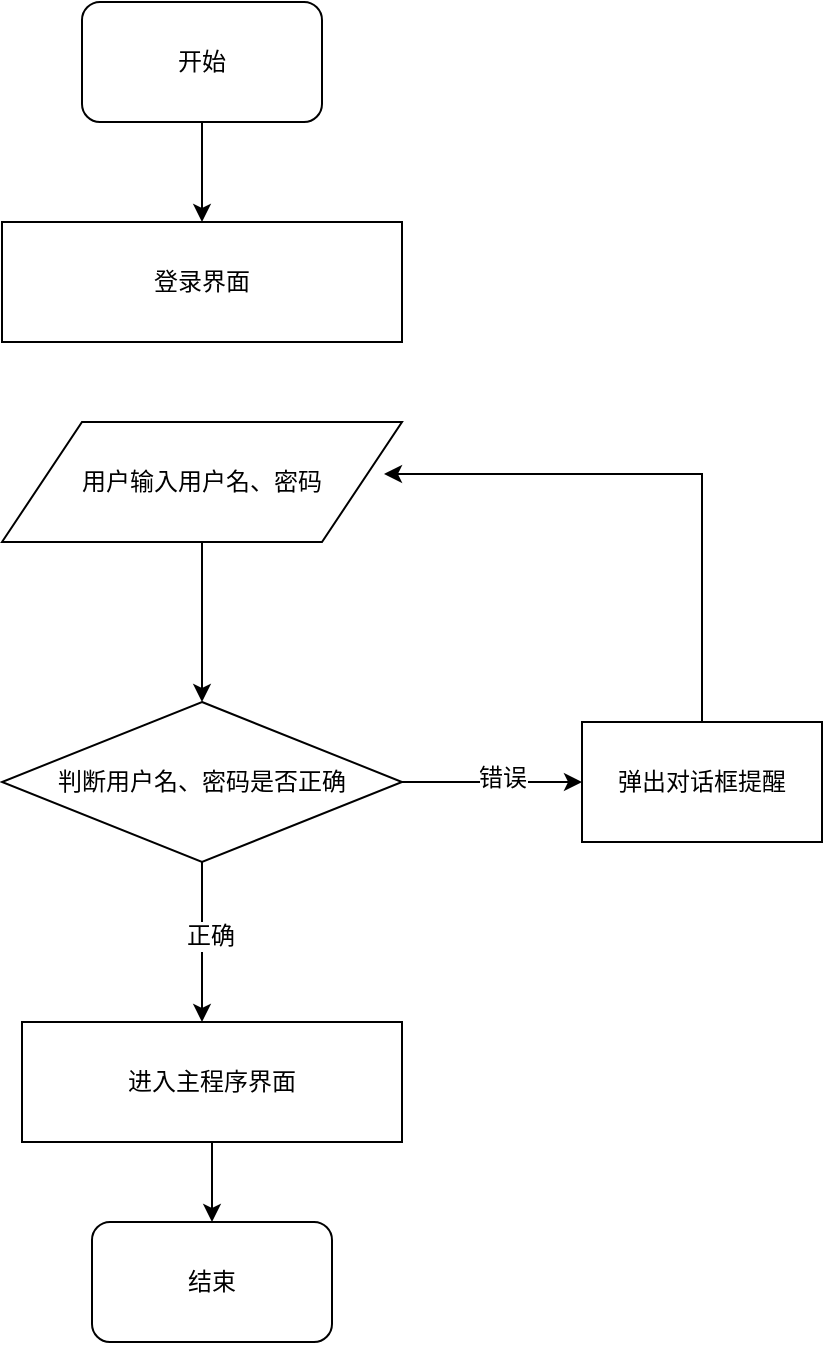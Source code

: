 <mxfile version="10.5.9" type="github"><diagram name="Page-1" id="8ce9d11a-91a2-4d17-14d8-a56ed91bf033"><mxGraphModel dx="1392" dy="743" grid="1" gridSize="10" guides="1" tooltips="1" connect="1" arrows="1" fold="1" page="1" pageScale="1" pageWidth="1100" pageHeight="850" background="#ffffff" math="0" shadow="0"><root><mxCell id="0"/><mxCell id="1" parent="0"/><mxCell id="ghFd-l29sjWjb3Bc1zQI-25" style="edgeStyle=orthogonalEdgeStyle;rounded=0;orthogonalLoop=1;jettySize=auto;html=1;entryX=0.5;entryY=0;entryDx=0;entryDy=0;" edge="1" parent="1" source="ghFd-l29sjWjb3Bc1zQI-1" target="ghFd-l29sjWjb3Bc1zQI-5"><mxGeometry relative="1" as="geometry"/></mxCell><mxCell id="ghFd-l29sjWjb3Bc1zQI-1" value="开始" style="rounded=1;whiteSpace=wrap;html=1;" vertex="1" parent="1"><mxGeometry x="385" y="40" width="120" height="60" as="geometry"/></mxCell><mxCell id="ghFd-l29sjWjb3Bc1zQI-5" value="登录界面" style="rounded=0;whiteSpace=wrap;html=1;" vertex="1" parent="1"><mxGeometry x="345" y="150" width="200" height="60" as="geometry"/></mxCell><mxCell id="ghFd-l29sjWjb3Bc1zQI-12" value="" style="edgeStyle=orthogonalEdgeStyle;rounded=0;orthogonalLoop=1;jettySize=auto;html=1;" edge="1" parent="1" source="ghFd-l29sjWjb3Bc1zQI-6"><mxGeometry relative="1" as="geometry"><mxPoint x="445" y="390" as="targetPoint"/></mxGeometry></mxCell><mxCell id="ghFd-l29sjWjb3Bc1zQI-6" value="用户输入用户名、密码" style="shape=parallelogram;perimeter=parallelogramPerimeter;whiteSpace=wrap;html=1;" vertex="1" parent="1"><mxGeometry x="345" y="250" width="200" height="60" as="geometry"/></mxCell><mxCell id="ghFd-l29sjWjb3Bc1zQI-15" style="edgeStyle=orthogonalEdgeStyle;rounded=0;orthogonalLoop=1;jettySize=auto;html=1;exitX=1;exitY=0.5;exitDx=0;exitDy=0;entryX=0;entryY=0.5;entryDx=0;entryDy=0;" edge="1" parent="1" source="ghFd-l29sjWjb3Bc1zQI-13" target="ghFd-l29sjWjb3Bc1zQI-14"><mxGeometry relative="1" as="geometry"/></mxCell><mxCell id="ghFd-l29sjWjb3Bc1zQI-16" value="错误" style="text;html=1;resizable=0;points=[];align=center;verticalAlign=middle;labelBackgroundColor=#ffffff;" vertex="1" connectable="0" parent="ghFd-l29sjWjb3Bc1zQI-15"><mxGeometry x="0.111" y="2" relative="1" as="geometry"><mxPoint as="offset"/></mxGeometry></mxCell><mxCell id="ghFd-l29sjWjb3Bc1zQI-19" value="" style="edgeStyle=orthogonalEdgeStyle;rounded=0;orthogonalLoop=1;jettySize=auto;html=1;" edge="1" parent="1" source="ghFd-l29sjWjb3Bc1zQI-13"><mxGeometry relative="1" as="geometry"><mxPoint x="445" y="550" as="targetPoint"/></mxGeometry></mxCell><mxCell id="ghFd-l29sjWjb3Bc1zQI-21" value="正确" style="text;html=1;resizable=0;points=[];align=center;verticalAlign=middle;labelBackgroundColor=#ffffff;" vertex="1" connectable="0" parent="ghFd-l29sjWjb3Bc1zQI-19"><mxGeometry x="-0.075" y="4" relative="1" as="geometry"><mxPoint as="offset"/></mxGeometry></mxCell><mxCell id="ghFd-l29sjWjb3Bc1zQI-13" value="判断用户名、密码是否正确" style="rhombus;whiteSpace=wrap;html=1;" vertex="1" parent="1"><mxGeometry x="345" y="390" width="200" height="80" as="geometry"/></mxCell><mxCell id="ghFd-l29sjWjb3Bc1zQI-17" style="edgeStyle=orthogonalEdgeStyle;rounded=0;orthogonalLoop=1;jettySize=auto;html=1;exitX=0.5;exitY=0;exitDx=0;exitDy=0;entryX=0.955;entryY=0.433;entryDx=0;entryDy=0;entryPerimeter=0;" edge="1" parent="1" source="ghFd-l29sjWjb3Bc1zQI-14" target="ghFd-l29sjWjb3Bc1zQI-6"><mxGeometry relative="1" as="geometry"><Array as="points"><mxPoint x="695" y="276"/></Array></mxGeometry></mxCell><mxCell id="ghFd-l29sjWjb3Bc1zQI-14" value="弹出对话框提醒" style="rounded=0;whiteSpace=wrap;html=1;" vertex="1" parent="1"><mxGeometry x="635" y="400" width="120" height="60" as="geometry"/></mxCell><mxCell id="ghFd-l29sjWjb3Bc1zQI-26" style="edgeStyle=orthogonalEdgeStyle;rounded=0;orthogonalLoop=1;jettySize=auto;html=1;entryX=0.5;entryY=0;entryDx=0;entryDy=0;" edge="1" parent="1" source="ghFd-l29sjWjb3Bc1zQI-20" target="ghFd-l29sjWjb3Bc1zQI-24"><mxGeometry relative="1" as="geometry"/></mxCell><mxCell id="ghFd-l29sjWjb3Bc1zQI-20" value="进入主程序界面" style="rounded=0;whiteSpace=wrap;html=1;" vertex="1" parent="1"><mxGeometry x="355" y="550" width="190" height="60" as="geometry"/></mxCell><mxCell id="ghFd-l29sjWjb3Bc1zQI-24" value="结束" style="rounded=1;whiteSpace=wrap;html=1;" vertex="1" parent="1"><mxGeometry x="390" y="650" width="120" height="60" as="geometry"/></mxCell></root></mxGraphModel></diagram></mxfile>